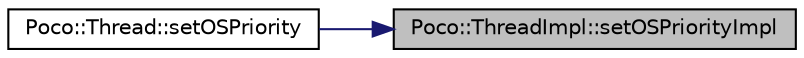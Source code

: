 digraph "Poco::ThreadImpl::setOSPriorityImpl"
{
 // LATEX_PDF_SIZE
  edge [fontname="Helvetica",fontsize="10",labelfontname="Helvetica",labelfontsize="10"];
  node [fontname="Helvetica",fontsize="10",shape=record];
  rankdir="RL";
  Node1 [label="Poco::ThreadImpl::setOSPriorityImpl",height=0.2,width=0.4,color="black", fillcolor="grey75", style="filled", fontcolor="black",tooltip=" "];
  Node1 -> Node2 [dir="back",color="midnightblue",fontsize="10",style="solid",fontname="Helvetica"];
  Node2 [label="Poco::Thread::setOSPriority",height=0.2,width=0.4,color="black", fillcolor="white", style="filled",URL="$classPoco_1_1Thread.html#a3d03a36f5e5f6b1fa50f07a006fb6ae6",tooltip="Returns the thread's priority."];
}
